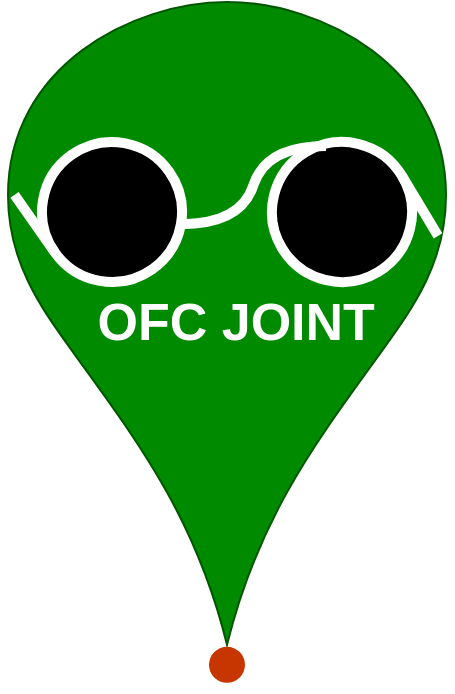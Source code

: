 <mxfile version="24.6.4" type="github">
  <diagram name="Page-1" id="eovN-4z9HB7-FLf9IqhV">
    <mxGraphModel dx="794" dy="428" grid="1" gridSize="10" guides="1" tooltips="1" connect="1" arrows="1" fold="1" page="1" pageScale="1" pageWidth="850" pageHeight="1100" math="0" shadow="0">
      <root>
        <mxCell id="0" />
        <mxCell id="1" parent="0" />
        <mxCell id="LxRtRh2ZlBeRw3DF-ybX-2" value="" style="html=1;outlineConnect=0;whiteSpace=wrap;shape=mxgraph.archimate3.locationIcon;fillColor=#008a00;aspect=fixed;strokeColor=#005700;fontColor=#ffffff;" parent="1" vertex="1">
          <mxGeometry x="200" y="50" width="225" height="321.42" as="geometry" />
        </mxCell>
        <mxCell id="fmWiyUDYH5ZEofo7Le9D-2" value="" style="shape=waypoint;sketch=0;size=6;pointerEvents=1;points=[];fillColor=#fa6800;resizable=0;rotatable=0;perimeter=centerPerimeter;snapToPoint=1;strokeWidth=7;strokeColor=#C73500;fontColor=#000000;" parent="1" vertex="1">
          <mxGeometry x="302.5" y="371.42" width="20" height="20" as="geometry" />
        </mxCell>
        <mxCell id="8I3teXQSujzsLJC58ZCh-4" value="" style="shape=tapeData;whiteSpace=wrap;html=1;perimeter=ellipsePerimeter;direction=west;fillColor=#000000;strokeColor=#FFFFFF;strokeWidth=5;rotation=55;flipV=1;flipH=0;" vertex="1" parent="1">
          <mxGeometry x="220" y="120" width="70" height="70" as="geometry" />
        </mxCell>
        <mxCell id="8I3teXQSujzsLJC58ZCh-5" value="" style="shape=tapeData;whiteSpace=wrap;html=1;perimeter=ellipsePerimeter;direction=north;fillColor=#000000;strokeColor=#FFFFFF;strokeWidth=5;rotation=329;flipV=1;flipH=0;" vertex="1" parent="1">
          <mxGeometry x="335" y="120" width="70" height="70" as="geometry" />
        </mxCell>
        <mxCell id="8I3teXQSujzsLJC58ZCh-7" value="" style="edgeStyle=entityRelationEdgeStyle;fontSize=12;html=1;endArrow=none;endFill=0;rounded=0;curved=1;strokeWidth=5;strokeColor=#FFFFFF;exitX=0;exitY=1;exitDx=0;exitDy=0;entryX=0.037;entryY=0.645;entryDx=0;entryDy=0;entryPerimeter=0;" edge="1" parent="1" source="8I3teXQSujzsLJC58ZCh-4" target="8I3teXQSujzsLJC58ZCh-5">
          <mxGeometry width="100" height="100" relative="1" as="geometry">
            <mxPoint x="265.88" y="186.5" as="sourcePoint" />
            <mxPoint x="360" y="130" as="targetPoint" />
            <Array as="points">
              <mxPoint x="290" y="160" />
              <mxPoint x="287.12" y="161.5" />
              <mxPoint x="295.88" y="156.5" />
              <mxPoint x="295.88" y="156.5" />
            </Array>
          </mxGeometry>
        </mxCell>
        <mxCell id="8I3teXQSujzsLJC58ZCh-9" value="&lt;b&gt;&lt;font color=&quot;#ffffff&quot; style=&quot;font-size: 26px;&quot;&gt;&amp;nbsp;OFC JOINT&lt;/font&gt;&lt;/b&gt;" style="text;html=1;align=center;verticalAlign=middle;resizable=0;points=[];autosize=1;strokeColor=none;fillColor=none;" vertex="1" parent="1">
          <mxGeometry x="227.5" y="190" width="170" height="40" as="geometry" />
        </mxCell>
      </root>
    </mxGraphModel>
  </diagram>
</mxfile>

